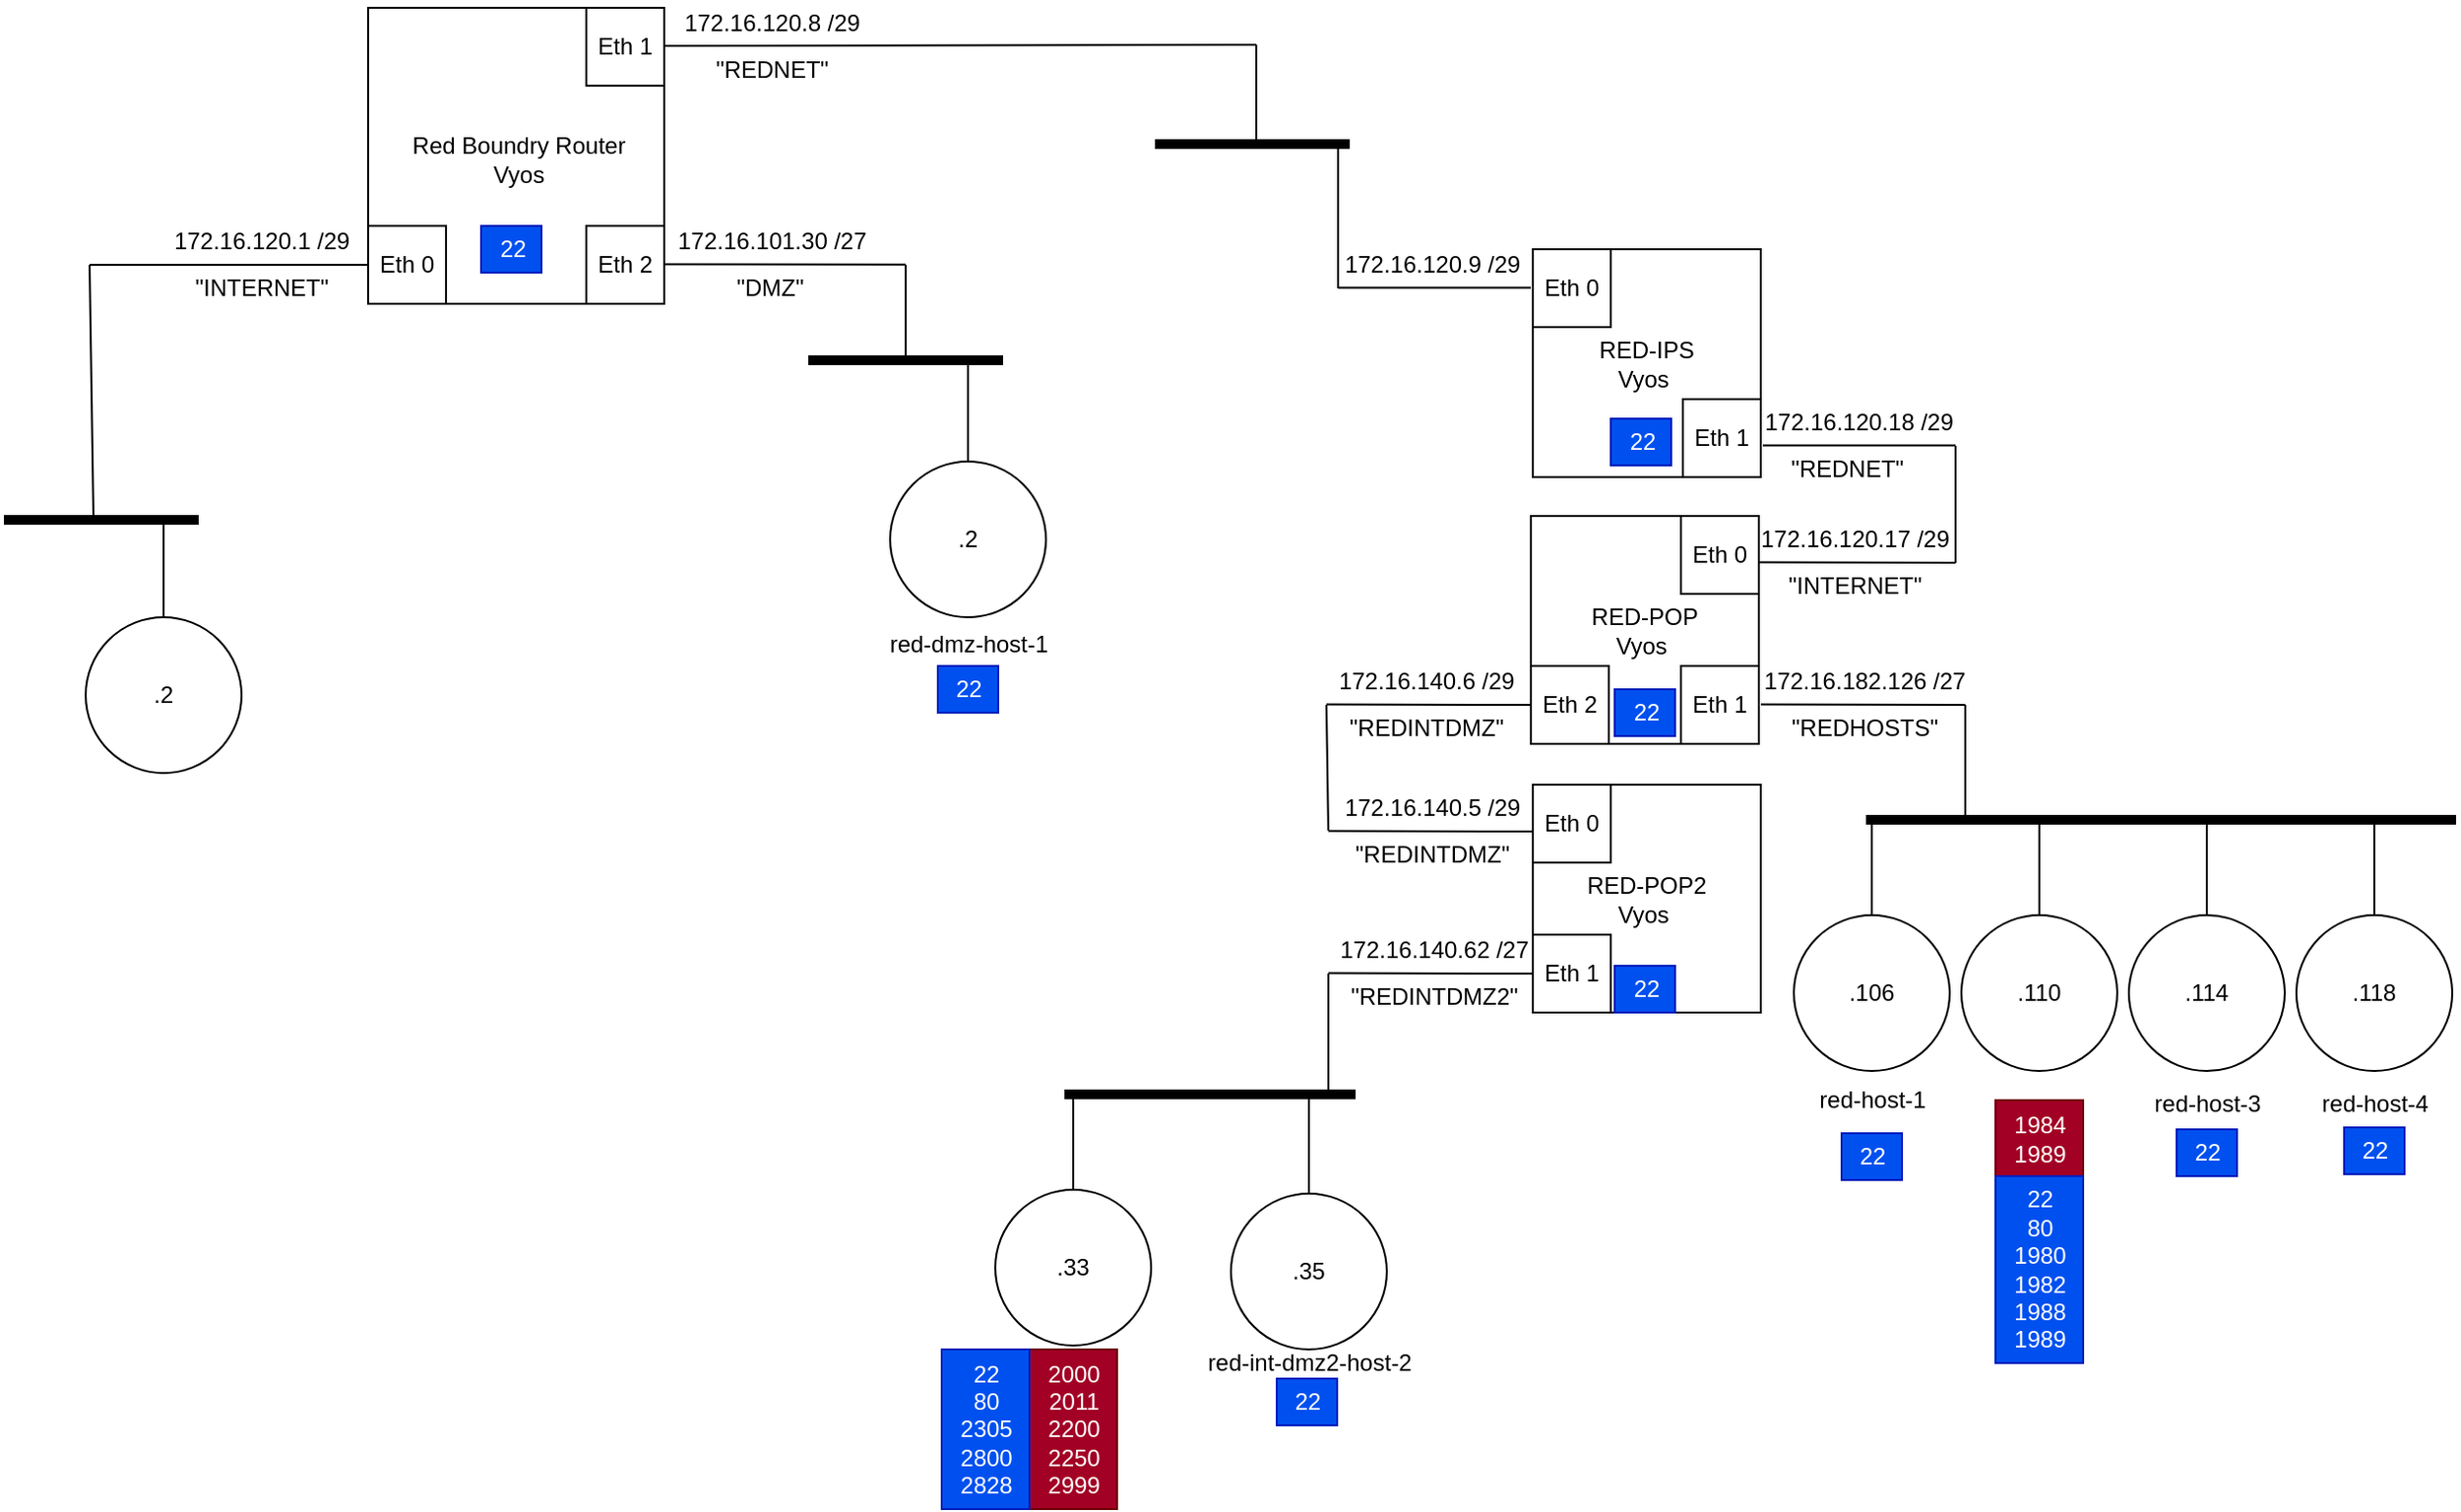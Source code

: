 <mxfile version="27.0.2">
  <diagram name="Page-1" id="r5pY6OEH55r_MRl_l-7a">
    <mxGraphModel dx="481" dy="741" grid="0" gridSize="10" guides="1" tooltips="1" connect="1" arrows="1" fold="1" page="1" pageScale="1" pageWidth="1500" pageHeight="1100" math="0" shadow="0">
      <root>
        <mxCell id="0" />
        <mxCell id="1" parent="0" />
        <mxCell id="gthj1zMNGUcNPDBHIXGr-64" value="" style="endArrow=none;html=1;rounded=0;" parent="1" edge="1">
          <mxGeometry width="50" height="50" relative="1" as="geometry">
            <mxPoint x="1140" y="614" as="sourcePoint" />
            <mxPoint x="1035" y="613.73" as="targetPoint" />
          </mxGeometry>
        </mxCell>
        <mxCell id="gthj1zMNGUcNPDBHIXGr-65" value="172.16.120.17 /29" style="text;html=1;align=center;verticalAlign=middle;resizable=0;points=[];autosize=1;strokeColor=none;fillColor=none;spacingBottom=0;" parent="1" vertex="1">
          <mxGeometry x="1030" y="589.94" width="115" height="24" as="geometry" />
        </mxCell>
        <mxCell id="gthj1zMNGUcNPDBHIXGr-48" value="" style="endArrow=none;html=1;rounded=0;" parent="1" edge="1">
          <mxGeometry width="50" height="50" relative="1" as="geometry">
            <mxPoint x="922" y="472.79" as="sourcePoint" />
            <mxPoint x="823" y="472.79" as="targetPoint" />
          </mxGeometry>
        </mxCell>
        <mxCell id="gthj1zMNGUcNPDBHIXGr-32" value="" style="endArrow=none;html=1;rounded=0;" parent="1" edge="1">
          <mxGeometry width="50" height="50" relative="1" as="geometry">
            <mxPoint x="220" y="643" as="sourcePoint" />
            <mxPoint x="220" y="592" as="targetPoint" />
          </mxGeometry>
        </mxCell>
        <mxCell id="gthj1zMNGUcNPDBHIXGr-12" value="" style="endArrow=none;html=1;rounded=0;exitX=1;exitY=0.5;exitDx=0;exitDy=0;" parent="1" edge="1">
          <mxGeometry width="50" height="50" relative="1" as="geometry">
            <mxPoint x="437" y="348.64" as="sourcePoint" />
            <mxPoint x="781" y="348" as="targetPoint" />
          </mxGeometry>
        </mxCell>
        <mxCell id="gthj1zMNGUcNPDBHIXGr-13" value="" style="endArrow=none;html=1;rounded=0;exitX=1;exitY=0.5;exitDx=0;exitDy=0;" parent="1" edge="1">
          <mxGeometry width="50" height="50" relative="1" as="geometry">
            <mxPoint x="384" y="460.64" as="sourcePoint" />
            <mxPoint x="601" y="460.91" as="targetPoint" />
          </mxGeometry>
        </mxCell>
        <mxCell id="gthj1zMNGUcNPDBHIXGr-10" value="" style="endArrow=none;html=1;rounded=0;" parent="1" target="gthj1zMNGUcNPDBHIXGr-8" edge="1">
          <mxGeometry width="50" height="50" relative="1" as="geometry">
            <mxPoint x="182" y="461" as="sourcePoint" />
            <mxPoint x="325" y="461" as="targetPoint" />
          </mxGeometry>
        </mxCell>
        <mxCell id="gthj1zMNGUcNPDBHIXGr-9" value="172.16.120.1 /29" style="text;html=1;align=center;verticalAlign=middle;resizable=0;points=[];autosize=1;strokeColor=none;fillColor=none;spacingBottom=0;" parent="1" vertex="1">
          <mxGeometry x="216" y="437" width="108" height="24" as="geometry" />
        </mxCell>
        <mxCell id="gthj1zMNGUcNPDBHIXGr-3" value="" style="whiteSpace=wrap;html=1;aspect=fixed;" parent="1" vertex="1">
          <mxGeometry x="325" y="329" width="152" height="152" as="geometry" />
        </mxCell>
        <mxCell id="gthj1zMNGUcNPDBHIXGr-5" value="&lt;br&gt;&lt;div&gt;Red Boundry Router&lt;/div&gt;&lt;div&gt;Vyos&lt;/div&gt;" style="text;html=1;align=center;verticalAlign=middle;resizable=0;points=[];autosize=1;strokeColor=none;fillColor=none;" parent="1" vertex="1">
          <mxGeometry x="338" y="372" width="127" height="55" as="geometry" />
        </mxCell>
        <mxCell id="gthj1zMNGUcNPDBHIXGr-6" value="Eth 1" style="whiteSpace=wrap;html=1;aspect=fixed;" parent="1" vertex="1">
          <mxGeometry x="437" y="329" width="40" height="40" as="geometry" />
        </mxCell>
        <mxCell id="gthj1zMNGUcNPDBHIXGr-7" value="Eth 2" style="whiteSpace=wrap;html=1;aspect=fixed;" parent="1" vertex="1">
          <mxGeometry x="437" y="441" width="40" height="40" as="geometry" />
        </mxCell>
        <mxCell id="gthj1zMNGUcNPDBHIXGr-8" value="Eth 0" style="whiteSpace=wrap;html=1;aspect=fixed;" parent="1" vertex="1">
          <mxGeometry x="325" y="441" width="40" height="40" as="geometry" />
        </mxCell>
        <mxCell id="gthj1zMNGUcNPDBHIXGr-11" value="&quot;INTERNET&quot;" style="text;html=1;align=center;verticalAlign=middle;resizable=0;points=[];autosize=1;strokeColor=none;fillColor=none;spacingBottom=0;" parent="1" vertex="1">
          <mxGeometry x="226.5" y="461" width="87" height="24" as="geometry" />
        </mxCell>
        <mxCell id="gthj1zMNGUcNPDBHIXGr-14" value="172.16.120.8 /29" style="text;html=1;align=center;verticalAlign=middle;resizable=0;points=[];autosize=1;strokeColor=none;fillColor=none;spacingBottom=0;" parent="1" vertex="1">
          <mxGeometry x="478" y="325" width="108" height="24" as="geometry" />
        </mxCell>
        <mxCell id="gthj1zMNGUcNPDBHIXGr-15" value="&quot;REDNET&quot;" style="text;html=1;align=center;verticalAlign=middle;resizable=0;points=[];autosize=1;strokeColor=none;fillColor=none;spacingBottom=0;" parent="1" vertex="1">
          <mxGeometry x="493.5" y="349" width="76" height="24" as="geometry" />
        </mxCell>
        <mxCell id="gthj1zMNGUcNPDBHIXGr-16" value="172.16.101.30 /27" style="text;html=1;align=center;verticalAlign=middle;resizable=0;points=[];autosize=1;strokeColor=none;fillColor=none;spacingBottom=0;" parent="1" vertex="1">
          <mxGeometry x="474" y="437" width="115" height="24" as="geometry" />
        </mxCell>
        <mxCell id="gthj1zMNGUcNPDBHIXGr-17" value="&quot;DMZ&quot;" style="text;html=1;align=center;verticalAlign=middle;resizable=0;points=[];autosize=1;strokeColor=none;fillColor=none;spacingBottom=0;" parent="1" vertex="1">
          <mxGeometry x="504.5" y="461" width="53" height="24" as="geometry" />
        </mxCell>
        <mxCell id="gthj1zMNGUcNPDBHIXGr-19" value="" style="endArrow=none;html=1;rounded=0;" parent="1" edge="1">
          <mxGeometry width="50" height="50" relative="1" as="geometry">
            <mxPoint x="601" y="510" as="sourcePoint" />
            <mxPoint x="601" y="461" as="targetPoint" />
          </mxGeometry>
        </mxCell>
        <mxCell id="gthj1zMNGUcNPDBHIXGr-22" value="" style="endArrow=none;html=1;rounded=0;" parent="1" edge="1">
          <mxGeometry width="50" height="50" relative="1" as="geometry">
            <mxPoint x="184" y="592" as="sourcePoint" />
            <mxPoint x="182" y="461" as="targetPoint" />
          </mxGeometry>
        </mxCell>
        <mxCell id="gthj1zMNGUcNPDBHIXGr-24" value="" style="endArrow=none;html=1;rounded=0;" parent="1" edge="1">
          <mxGeometry width="50" height="50" relative="1" as="geometry">
            <mxPoint x="781" y="397" as="sourcePoint" />
            <mxPoint x="781" y="348" as="targetPoint" />
          </mxGeometry>
        </mxCell>
        <mxCell id="gthj1zMNGUcNPDBHIXGr-25" value="" style="shape=link;html=1;rounded=0;strokeWidth=3;width=-4;" parent="1" edge="1">
          <mxGeometry width="100" relative="1" as="geometry">
            <mxPoint x="729" y="399" as="sourcePoint" />
            <mxPoint x="829" y="399" as="targetPoint" />
          </mxGeometry>
        </mxCell>
        <mxCell id="gthj1zMNGUcNPDBHIXGr-26" value="" style="shape=link;html=1;rounded=0;strokeWidth=3;width=-4;" parent="1" edge="1">
          <mxGeometry width="100" relative="1" as="geometry">
            <mxPoint x="551" y="510" as="sourcePoint" />
            <mxPoint x="651" y="510" as="targetPoint" />
          </mxGeometry>
        </mxCell>
        <mxCell id="gthj1zMNGUcNPDBHIXGr-27" value="" style="shape=link;html=1;rounded=0;strokeWidth=3;width=-4;" parent="1" edge="1">
          <mxGeometry width="100" relative="1" as="geometry">
            <mxPoint x="138" y="592" as="sourcePoint" />
            <mxPoint x="238" y="592" as="targetPoint" />
          </mxGeometry>
        </mxCell>
        <mxCell id="gthj1zMNGUcNPDBHIXGr-29" value=".2" style="ellipse;whiteSpace=wrap;html=1;aspect=fixed;" parent="1" vertex="1">
          <mxGeometry x="180" y="642" width="80" height="80" as="geometry" />
        </mxCell>
        <mxCell id="gthj1zMNGUcNPDBHIXGr-33" value="" style="endArrow=none;html=1;rounded=0;" parent="1" edge="1">
          <mxGeometry width="50" height="50" relative="1" as="geometry">
            <mxPoint x="633" y="563" as="sourcePoint" />
            <mxPoint x="633" y="512" as="targetPoint" />
          </mxGeometry>
        </mxCell>
        <mxCell id="gthj1zMNGUcNPDBHIXGr-34" value=".2" style="ellipse;whiteSpace=wrap;html=1;aspect=fixed;" parent="1" vertex="1">
          <mxGeometry x="593" y="562" width="80" height="80" as="geometry" />
        </mxCell>
        <mxCell id="gthj1zMNGUcNPDBHIXGr-35" value="" style="endArrow=none;html=1;rounded=0;" parent="1" edge="1">
          <mxGeometry width="50" height="50" relative="1" as="geometry">
            <mxPoint x="823" y="473" as="sourcePoint" />
            <mxPoint x="823" y="401" as="targetPoint" />
          </mxGeometry>
        </mxCell>
        <mxCell id="gthj1zMNGUcNPDBHIXGr-41" value="red-dmz-host-1" style="text;html=1;align=center;verticalAlign=middle;resizable=0;points=[];autosize=1;strokeColor=none;fillColor=none;spacingBottom=0;" parent="1" vertex="1">
          <mxGeometry x="583.5" y="644" width="99" height="24" as="geometry" />
        </mxCell>
        <mxCell id="gthj1zMNGUcNPDBHIXGr-47" value="&lt;div&gt;RED-IPS&lt;/div&gt;&lt;div&gt;Vyos&amp;nbsp;&lt;/div&gt;" style="whiteSpace=wrap;html=1;aspect=fixed;" parent="1" vertex="1">
          <mxGeometry x="923" y="453" width="117" height="117" as="geometry" />
        </mxCell>
        <mxCell id="gthj1zMNGUcNPDBHIXGr-50" value="Eth 0" style="whiteSpace=wrap;html=1;aspect=fixed;" parent="1" vertex="1">
          <mxGeometry x="923" y="453" width="40" height="40" as="geometry" />
        </mxCell>
        <mxCell id="gthj1zMNGUcNPDBHIXGr-51" value="172.16.120.9 /29" style="text;html=1;align=center;verticalAlign=middle;resizable=0;points=[];autosize=1;strokeColor=none;fillColor=none;spacingBottom=0;" parent="1" vertex="1">
          <mxGeometry x="817" y="449" width="108" height="24" as="geometry" />
        </mxCell>
        <mxCell id="gthj1zMNGUcNPDBHIXGr-52" value="Eth 1" style="whiteSpace=wrap;html=1;aspect=fixed;" parent="1" vertex="1">
          <mxGeometry x="1000" y="530" width="40" height="40" as="geometry" />
        </mxCell>
        <mxCell id="gthj1zMNGUcNPDBHIXGr-54" value="&lt;div&gt;RED-POP&lt;/div&gt;&lt;div&gt;Vyos&amp;nbsp;&lt;/div&gt;" style="whiteSpace=wrap;html=1;aspect=fixed;" parent="1" vertex="1">
          <mxGeometry x="922" y="590" width="117" height="117" as="geometry" />
        </mxCell>
        <mxCell id="gthj1zMNGUcNPDBHIXGr-55" value="Eth 0" style="whiteSpace=wrap;html=1;aspect=fixed;" parent="1" vertex="1">
          <mxGeometry x="999" y="590" width="40" height="40" as="geometry" />
        </mxCell>
        <mxCell id="gthj1zMNGUcNPDBHIXGr-56" value="Eth 1" style="whiteSpace=wrap;html=1;aspect=fixed;" parent="1" vertex="1">
          <mxGeometry x="999" y="667" width="40" height="40" as="geometry" />
        </mxCell>
        <mxCell id="gthj1zMNGUcNPDBHIXGr-59" value="" style="endArrow=none;html=1;rounded=0;" parent="1" edge="1">
          <mxGeometry width="50" height="50" relative="1" as="geometry">
            <mxPoint x="1140" y="553.79" as="sourcePoint" />
            <mxPoint x="1041" y="553.79" as="targetPoint" />
          </mxGeometry>
        </mxCell>
        <mxCell id="gthj1zMNGUcNPDBHIXGr-62" value="172.16.120.18 /29" style="text;html=1;align=center;verticalAlign=middle;resizable=0;points=[];autosize=1;strokeColor=none;fillColor=none;spacingBottom=0;" parent="1" vertex="1">
          <mxGeometry x="1032" y="530" width="115" height="24" as="geometry" />
        </mxCell>
        <mxCell id="gthj1zMNGUcNPDBHIXGr-63" value="" style="endArrow=none;html=1;rounded=0;" parent="1" edge="1">
          <mxGeometry width="50" height="50" relative="1" as="geometry">
            <mxPoint x="1140" y="614" as="sourcePoint" />
            <mxPoint x="1140" y="554" as="targetPoint" />
          </mxGeometry>
        </mxCell>
        <mxCell id="gthj1zMNGUcNPDBHIXGr-66" value="&quot;REDNET&quot;" style="text;html=1;align=center;verticalAlign=middle;resizable=0;points=[];autosize=1;strokeColor=none;fillColor=none;spacingBottom=0;" parent="1" vertex="1">
          <mxGeometry x="1046" y="554" width="76" height="24" as="geometry" />
        </mxCell>
        <mxCell id="gthj1zMNGUcNPDBHIXGr-67" value="&quot;INTERNET&quot;" style="text;html=1;align=center;verticalAlign=middle;resizable=0;points=[];autosize=1;strokeColor=none;fillColor=none;spacingBottom=0;" parent="1" vertex="1">
          <mxGeometry x="1044.5" y="613.94" width="86" height="24" as="geometry" />
        </mxCell>
        <mxCell id="gthj1zMNGUcNPDBHIXGr-68" value="Eth 2" style="whiteSpace=wrap;html=1;aspect=fixed;" parent="1" vertex="1">
          <mxGeometry x="922" y="667" width="40" height="40" as="geometry" />
        </mxCell>
        <mxCell id="gthj1zMNGUcNPDBHIXGr-69" value="" style="endArrow=none;html=1;rounded=0;" parent="1" edge="1">
          <mxGeometry width="50" height="50" relative="1" as="geometry">
            <mxPoint x="922" y="687.06" as="sourcePoint" />
            <mxPoint x="817" y="686.79" as="targetPoint" />
          </mxGeometry>
        </mxCell>
        <mxCell id="gthj1zMNGUcNPDBHIXGr-70" value="172.16.140.6 /29" style="text;html=1;align=center;verticalAlign=middle;resizable=0;points=[];autosize=1;strokeColor=none;fillColor=none;spacingBottom=0;" parent="1" vertex="1">
          <mxGeometry x="814" y="663" width="108" height="24" as="geometry" />
        </mxCell>
        <mxCell id="gthj1zMNGUcNPDBHIXGr-71" value="&quot;REDINTDMZ&quot;" style="text;html=1;align=center;verticalAlign=middle;resizable=0;points=[];autosize=1;strokeColor=none;fillColor=none;spacingBottom=0;" parent="1" vertex="1">
          <mxGeometry x="819.5" y="687" width="97" height="24" as="geometry" />
        </mxCell>
        <mxCell id="gthj1zMNGUcNPDBHIXGr-75" value="" style="endArrow=none;html=1;rounded=0;" parent="1" edge="1">
          <mxGeometry width="50" height="50" relative="1" as="geometry">
            <mxPoint x="1145" y="687.06" as="sourcePoint" />
            <mxPoint x="1040" y="686.79" as="targetPoint" />
          </mxGeometry>
        </mxCell>
        <mxCell id="gthj1zMNGUcNPDBHIXGr-76" value="&amp;nbsp;" style="text;html=1;align=center;verticalAlign=middle;resizable=0;points=[];autosize=1;strokeColor=none;fillColor=none;spacingBottom=0;" parent="1" vertex="1">
          <mxGeometry x="1082" y="663" width="21" height="24" as="geometry" />
        </mxCell>
        <mxCell id="gthj1zMNGUcNPDBHIXGr-77" value="&quot;REDHOSTS&quot;" style="text;html=1;align=center;verticalAlign=middle;resizable=0;points=[];autosize=1;strokeColor=none;fillColor=none;spacingBottom=0;" parent="1" vertex="1">
          <mxGeometry x="1046.5" y="687" width="93" height="24" as="geometry" />
        </mxCell>
        <mxCell id="gthj1zMNGUcNPDBHIXGr-81" value="172.16.182.126 /27" style="text;html=1;align=center;verticalAlign=middle;resizable=0;points=[];autosize=1;strokeColor=none;fillColor=none;spacingBottom=0;" parent="1" vertex="1">
          <mxGeometry x="1032.5" y="663" width="121" height="24" as="geometry" />
        </mxCell>
        <mxCell id="evGnPvsLJm5_Tea4OdvR-1" value="" style="endArrow=none;html=1;rounded=0;" edge="1" parent="1">
          <mxGeometry width="50" height="50" relative="1" as="geometry">
            <mxPoint x="1145" y="747" as="sourcePoint" />
            <mxPoint x="1145" y="687" as="targetPoint" />
          </mxGeometry>
        </mxCell>
        <mxCell id="evGnPvsLJm5_Tea4OdvR-2" value="" style="shape=link;html=1;rounded=0;strokeWidth=3;width=-4;" edge="1" parent="1">
          <mxGeometry width="100" relative="1" as="geometry">
            <mxPoint x="1094" y="746" as="sourcePoint" />
            <mxPoint x="1397" y="746" as="targetPoint" />
          </mxGeometry>
        </mxCell>
        <mxCell id="evGnPvsLJm5_Tea4OdvR-3" value="" style="endArrow=none;html=1;rounded=0;" edge="1" parent="1">
          <mxGeometry width="50" height="50" relative="1" as="geometry">
            <mxPoint x="1097" y="796" as="sourcePoint" />
            <mxPoint x="1097" y="745" as="targetPoint" />
          </mxGeometry>
        </mxCell>
        <mxCell id="evGnPvsLJm5_Tea4OdvR-4" value=".106" style="ellipse;whiteSpace=wrap;html=1;aspect=fixed;" vertex="1" parent="1">
          <mxGeometry x="1057" y="795" width="80" height="80" as="geometry" />
        </mxCell>
        <mxCell id="evGnPvsLJm5_Tea4OdvR-5" value="" style="endArrow=none;html=1;rounded=0;" edge="1" parent="1">
          <mxGeometry width="50" height="50" relative="1" as="geometry">
            <mxPoint x="1183" y="796" as="sourcePoint" />
            <mxPoint x="1183" y="745" as="targetPoint" />
          </mxGeometry>
        </mxCell>
        <mxCell id="evGnPvsLJm5_Tea4OdvR-6" value=".110" style="ellipse;whiteSpace=wrap;html=1;aspect=fixed;" vertex="1" parent="1">
          <mxGeometry x="1143" y="795" width="80" height="80" as="geometry" />
        </mxCell>
        <mxCell id="evGnPvsLJm5_Tea4OdvR-7" value="" style="endArrow=none;html=1;rounded=0;" edge="1" parent="1">
          <mxGeometry width="50" height="50" relative="1" as="geometry">
            <mxPoint x="1269" y="796" as="sourcePoint" />
            <mxPoint x="1269" y="745" as="targetPoint" />
          </mxGeometry>
        </mxCell>
        <mxCell id="evGnPvsLJm5_Tea4OdvR-8" value=".114" style="ellipse;whiteSpace=wrap;html=1;aspect=fixed;" vertex="1" parent="1">
          <mxGeometry x="1229" y="795" width="80" height="80" as="geometry" />
        </mxCell>
        <mxCell id="evGnPvsLJm5_Tea4OdvR-9" value="" style="endArrow=none;html=1;rounded=0;" edge="1" parent="1">
          <mxGeometry width="50" height="50" relative="1" as="geometry">
            <mxPoint x="1355" y="796" as="sourcePoint" />
            <mxPoint x="1355" y="745" as="targetPoint" />
          </mxGeometry>
        </mxCell>
        <mxCell id="evGnPvsLJm5_Tea4OdvR-10" value=".118" style="ellipse;whiteSpace=wrap;html=1;aspect=fixed;" vertex="1" parent="1">
          <mxGeometry x="1315" y="795" width="80" height="80" as="geometry" />
        </mxCell>
        <mxCell id="evGnPvsLJm5_Tea4OdvR-11" value="red-host-1" style="text;html=1;align=center;verticalAlign=middle;resizable=0;points=[];autosize=1;strokeColor=none;fillColor=none;spacingBottom=0;" vertex="1" parent="1">
          <mxGeometry x="1060.5" y="878" width="73" height="24" as="geometry" />
        </mxCell>
        <mxCell id="evGnPvsLJm5_Tea4OdvR-12" value="&lt;div&gt;RED-POP2&lt;/div&gt;&lt;div&gt;Vyos&amp;nbsp;&lt;/div&gt;" style="whiteSpace=wrap;html=1;aspect=fixed;" vertex="1" parent="1">
          <mxGeometry x="923" y="728" width="117" height="117" as="geometry" />
        </mxCell>
        <mxCell id="evGnPvsLJm5_Tea4OdvR-14" value="" style="endArrow=none;html=1;rounded=0;" edge="1" parent="1">
          <mxGeometry width="50" height="50" relative="1" as="geometry">
            <mxPoint x="923" y="752.06" as="sourcePoint" />
            <mxPoint x="818" y="751.79" as="targetPoint" />
          </mxGeometry>
        </mxCell>
        <mxCell id="evGnPvsLJm5_Tea4OdvR-15" value="172.16.140.5 /29" style="text;html=1;align=center;verticalAlign=middle;resizable=0;points=[];autosize=1;strokeColor=none;fillColor=none;spacingBottom=0;" vertex="1" parent="1">
          <mxGeometry x="817" y="728" width="108" height="24" as="geometry" />
        </mxCell>
        <mxCell id="evGnPvsLJm5_Tea4OdvR-16" value="&quot;REDINTDMZ&quot;" style="text;html=1;align=center;verticalAlign=middle;resizable=0;points=[];autosize=1;strokeColor=none;fillColor=none;spacingBottom=0;" vertex="1" parent="1">
          <mxGeometry x="822.5" y="752" width="97" height="24" as="geometry" />
        </mxCell>
        <mxCell id="evGnPvsLJm5_Tea4OdvR-17" value="" style="endArrow=none;html=1;rounded=0;exitX=0.009;exitY=0.98;exitDx=0;exitDy=0;exitPerimeter=0;" edge="1" parent="1">
          <mxGeometry width="50" height="50" relative="1" as="geometry">
            <mxPoint x="817.972" y="751.52" as="sourcePoint" />
            <mxPoint x="817" y="687" as="targetPoint" />
          </mxGeometry>
        </mxCell>
        <mxCell id="evGnPvsLJm5_Tea4OdvR-18" value="Eth 0" style="whiteSpace=wrap;html=1;aspect=fixed;" vertex="1" parent="1">
          <mxGeometry x="923" y="728" width="40" height="40" as="geometry" />
        </mxCell>
        <mxCell id="evGnPvsLJm5_Tea4OdvR-19" value="Eth 1" style="whiteSpace=wrap;html=1;aspect=fixed;" vertex="1" parent="1">
          <mxGeometry x="923" y="805" width="40" height="40" as="geometry" />
        </mxCell>
        <mxCell id="evGnPvsLJm5_Tea4OdvR-23" value="" style="endArrow=none;html=1;rounded=0;" edge="1" parent="1">
          <mxGeometry width="50" height="50" relative="1" as="geometry">
            <mxPoint x="923" y="825.06" as="sourcePoint" />
            <mxPoint x="818" y="824.79" as="targetPoint" />
          </mxGeometry>
        </mxCell>
        <mxCell id="evGnPvsLJm5_Tea4OdvR-24" value="172.16.140.62 /27" style="text;html=1;align=center;verticalAlign=middle;resizable=0;points=[];autosize=1;strokeColor=none;fillColor=none;spacingBottom=0;" vertex="1" parent="1">
          <mxGeometry x="814" y="801" width="115" height="24" as="geometry" />
        </mxCell>
        <mxCell id="evGnPvsLJm5_Tea4OdvR-25" value="&quot;REDINTDMZ2&quot;" style="text;html=1;align=center;verticalAlign=middle;resizable=0;points=[];autosize=1;strokeColor=none;fillColor=none;spacingBottom=0;" vertex="1" parent="1">
          <mxGeometry x="819.5" y="825" width="104" height="24" as="geometry" />
        </mxCell>
        <mxCell id="evGnPvsLJm5_Tea4OdvR-26" value="" style="endArrow=none;html=1;rounded=0;" edge="1" parent="1">
          <mxGeometry width="50" height="50" relative="1" as="geometry">
            <mxPoint x="818" y="885" as="sourcePoint" />
            <mxPoint x="818" y="825" as="targetPoint" />
          </mxGeometry>
        </mxCell>
        <mxCell id="evGnPvsLJm5_Tea4OdvR-27" value="" style="shape=link;html=1;rounded=0;strokeWidth=3;width=-4;" edge="1" parent="1">
          <mxGeometry width="100" relative="1" as="geometry">
            <mxPoint x="682.5" y="887" as="sourcePoint" />
            <mxPoint x="832" y="887" as="targetPoint" />
          </mxGeometry>
        </mxCell>
        <mxCell id="evGnPvsLJm5_Tea4OdvR-28" value="" style="endArrow=none;html=1;rounded=0;" edge="1" parent="1">
          <mxGeometry width="50" height="50" relative="1" as="geometry">
            <mxPoint x="687" y="937" as="sourcePoint" />
            <mxPoint x="687" y="886" as="targetPoint" />
          </mxGeometry>
        </mxCell>
        <mxCell id="evGnPvsLJm5_Tea4OdvR-29" value=".33" style="ellipse;whiteSpace=wrap;html=1;aspect=fixed;" vertex="1" parent="1">
          <mxGeometry x="647" y="936" width="80" height="80" as="geometry" />
        </mxCell>
        <mxCell id="evGnPvsLJm5_Tea4OdvR-30" value="" style="endArrow=none;html=1;rounded=0;" edge="1" parent="1">
          <mxGeometry width="50" height="50" relative="1" as="geometry">
            <mxPoint x="808" y="939" as="sourcePoint" />
            <mxPoint x="808" y="888" as="targetPoint" />
          </mxGeometry>
        </mxCell>
        <mxCell id="evGnPvsLJm5_Tea4OdvR-31" value=".35" style="ellipse;whiteSpace=wrap;html=1;aspect=fixed;" vertex="1" parent="1">
          <mxGeometry x="768" y="938" width="80" height="80" as="geometry" />
        </mxCell>
        <mxCell id="evGnPvsLJm5_Tea4OdvR-32" value="red-int-dmz2-host-2" style="text;html=1;align=center;verticalAlign=middle;resizable=0;points=[];autosize=1;strokeColor=none;fillColor=none;spacingBottom=0;" vertex="1" parent="1">
          <mxGeometry x="746.5" y="1013" width="123" height="24" as="geometry" />
        </mxCell>
        <mxCell id="evGnPvsLJm5_Tea4OdvR-33" value="red-host-3" style="text;html=1;align=center;verticalAlign=middle;resizable=0;points=[];autosize=1;strokeColor=none;fillColor=none;spacingBottom=0;" vertex="1" parent="1">
          <mxGeometry x="1232.5" y="880" width="73" height="24" as="geometry" />
        </mxCell>
        <mxCell id="evGnPvsLJm5_Tea4OdvR-34" value="red-host-4" style="text;html=1;align=center;verticalAlign=middle;resizable=0;points=[];autosize=1;strokeColor=none;fillColor=none;spacingBottom=0;" vertex="1" parent="1">
          <mxGeometry x="1318.5" y="880" width="73" height="24" as="geometry" />
        </mxCell>
        <mxCell id="evGnPvsLJm5_Tea4OdvR-36" value="2000&lt;div&gt;2011&lt;/div&gt;&lt;div&gt;2200&lt;/div&gt;&lt;div&gt;2250&lt;/div&gt;&lt;div&gt;2999&lt;/div&gt;" style="text;html=1;align=center;verticalAlign=middle;resizable=0;points=[];autosize=1;strokeColor=#6F0000;fillColor=#a20025;spacingBottom=0;fontColor=#ffffff;" vertex="1" parent="1">
          <mxGeometry x="664.5" y="1018" width="45" height="82" as="geometry" />
        </mxCell>
        <mxCell id="evGnPvsLJm5_Tea4OdvR-37" value="22&lt;div&gt;80&lt;/div&gt;&lt;div&gt;2305&lt;div&gt;2800&lt;/div&gt;&lt;div&gt;2828&lt;/div&gt;&lt;/div&gt;" style="text;html=1;align=center;verticalAlign=middle;resizable=0;points=[];autosize=1;strokeColor=#001DBC;fillColor=#0050ef;spacingBottom=0;fontColor=#ffffff;" vertex="1" parent="1">
          <mxGeometry x="619.5" y="1018" width="45" height="82" as="geometry" />
        </mxCell>
        <mxCell id="evGnPvsLJm5_Tea4OdvR-39" value="1984&lt;div&gt;1989&lt;/div&gt;" style="text;html=1;align=center;verticalAlign=middle;resizable=0;points=[];autosize=1;strokeColor=#6F0000;fillColor=#a20025;spacingBottom=0;fontColor=#ffffff;" vertex="1" parent="1">
          <mxGeometry x="1160.5" y="890" width="45" height="39" as="geometry" />
        </mxCell>
        <mxCell id="evGnPvsLJm5_Tea4OdvR-40" value="22&lt;div&gt;80&lt;/div&gt;&lt;div&gt;1980&lt;/div&gt;&lt;div&gt;1982&lt;/div&gt;&lt;div&gt;1988&lt;/div&gt;&lt;div&gt;1989&lt;/div&gt;" style="text;html=1;align=center;verticalAlign=middle;resizable=0;points=[];autosize=1;strokeColor=#001DBC;fillColor=#0050ef;spacingBottom=0;fontColor=#ffffff;" vertex="1" parent="1">
          <mxGeometry x="1160.5" y="929" width="45" height="96" as="geometry" />
        </mxCell>
        <mxCell id="evGnPvsLJm5_Tea4OdvR-41" value="22" style="text;html=1;align=center;verticalAlign=middle;resizable=0;points=[];autosize=1;strokeColor=#001DBC;fillColor=#0050ef;spacingBottom=0;fontColor=#ffffff;" vertex="1" parent="1">
          <mxGeometry x="1253.5" y="905" width="31" height="24" as="geometry" />
        </mxCell>
        <mxCell id="evGnPvsLJm5_Tea4OdvR-42" value="22" style="text;html=1;align=center;verticalAlign=middle;resizable=0;points=[];autosize=1;strokeColor=#001DBC;fillColor=#0050ef;spacingBottom=0;fontColor=#ffffff;" vertex="1" parent="1">
          <mxGeometry x="1339.5" y="904" width="31" height="24" as="geometry" />
        </mxCell>
        <mxCell id="evGnPvsLJm5_Tea4OdvR-43" value="22" style="text;html=1;align=center;verticalAlign=middle;resizable=0;points=[];autosize=1;strokeColor=#001DBC;fillColor=#0050ef;spacingBottom=0;fontColor=#ffffff;" vertex="1" parent="1">
          <mxGeometry x="1081.5" y="907" width="31" height="24" as="geometry" />
        </mxCell>
        <mxCell id="evGnPvsLJm5_Tea4OdvR-44" value="22" style="text;html=1;align=center;verticalAlign=middle;resizable=0;points=[];autosize=1;strokeColor=#001DBC;fillColor=#0050ef;spacingBottom=0;fontColor=#ffffff;" vertex="1" parent="1">
          <mxGeometry x="791.5" y="1033" width="31" height="24" as="geometry" />
        </mxCell>
        <mxCell id="evGnPvsLJm5_Tea4OdvR-45" value="22" style="text;html=1;align=center;verticalAlign=middle;resizable=0;points=[];autosize=1;strokeColor=#001DBC;fillColor=#0050ef;spacingBottom=0;fontColor=#ffffff;" vertex="1" parent="1">
          <mxGeometry x="965" y="821" width="31" height="24" as="geometry" />
        </mxCell>
        <mxCell id="evGnPvsLJm5_Tea4OdvR-46" value="22" style="text;html=1;align=center;verticalAlign=middle;resizable=0;points=[];autosize=1;strokeColor=#001DBC;fillColor=#0050ef;spacingBottom=0;fontColor=#ffffff;" vertex="1" parent="1">
          <mxGeometry x="965" y="679" width="31" height="24" as="geometry" />
        </mxCell>
        <mxCell id="evGnPvsLJm5_Tea4OdvR-47" value="22" style="text;html=1;align=center;verticalAlign=middle;resizable=0;points=[];autosize=1;strokeColor=#001DBC;fillColor=#0050ef;spacingBottom=0;fontColor=#ffffff;" vertex="1" parent="1">
          <mxGeometry x="963" y="540" width="31" height="24" as="geometry" />
        </mxCell>
        <mxCell id="evGnPvsLJm5_Tea4OdvR-48" value="22" style="text;html=1;align=center;verticalAlign=middle;resizable=0;points=[];autosize=1;strokeColor=#001DBC;fillColor=#0050ef;spacingBottom=0;fontColor=#ffffff;" vertex="1" parent="1">
          <mxGeometry x="617.5" y="667" width="31" height="24" as="geometry" />
        </mxCell>
        <mxCell id="evGnPvsLJm5_Tea4OdvR-50" value="22" style="text;html=1;align=center;verticalAlign=middle;resizable=0;points=[];autosize=1;strokeColor=#001DBC;fillColor=#0050ef;spacingBottom=0;fontColor=#ffffff;" vertex="1" parent="1">
          <mxGeometry x="383" y="441" width="31" height="24" as="geometry" />
        </mxCell>
      </root>
    </mxGraphModel>
  </diagram>
</mxfile>
